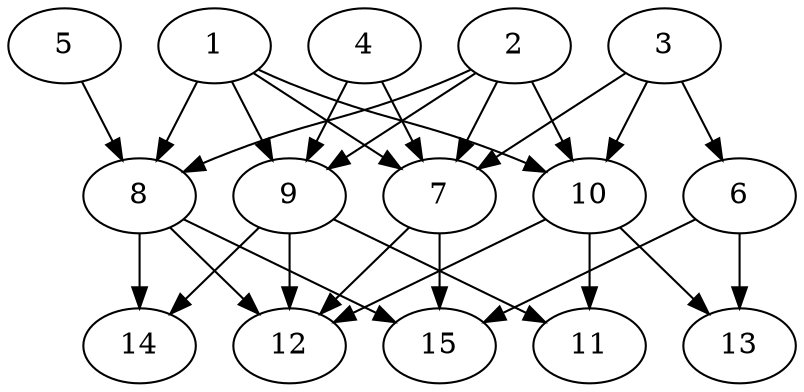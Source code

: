 // DAG automatically generated by daggen at Thu Oct  3 13:59:27 2019
// ./daggen --dot -n 15 --ccr 0.3 --fat 0.7 --regular 0.9 --density 0.9 --mindata 5242880 --maxdata 52428800 
digraph G {
  1 [size="46141440", alpha="0.02", expect_size="13842432"] 
  1 -> 7 [size ="13842432"]
  1 -> 8 [size ="13842432"]
  1 -> 9 [size ="13842432"]
  1 -> 10 [size ="13842432"]
  2 [size="97078613", alpha="0.18", expect_size="29123584"] 
  2 -> 7 [size ="29123584"]
  2 -> 8 [size ="29123584"]
  2 -> 9 [size ="29123584"]
  2 -> 10 [size ="29123584"]
  3 [size="146954240", alpha="0.09", expect_size="44086272"] 
  3 -> 6 [size ="44086272"]
  3 -> 7 [size ="44086272"]
  3 -> 10 [size ="44086272"]
  4 [size="132478293", alpha="0.02", expect_size="39743488"] 
  4 -> 7 [size ="39743488"]
  4 -> 9 [size ="39743488"]
  5 [size="124668587", alpha="0.15", expect_size="37400576"] 
  5 -> 8 [size ="37400576"]
  6 [size="164389547", alpha="0.00", expect_size="49316864"] 
  6 -> 13 [size ="49316864"]
  6 -> 15 [size ="49316864"]
  7 [size="110571520", alpha="0.14", expect_size="33171456"] 
  7 -> 12 [size ="33171456"]
  7 -> 15 [size ="33171456"]
  8 [size="169465173", alpha="0.17", expect_size="50839552"] 
  8 -> 12 [size ="50839552"]
  8 -> 14 [size ="50839552"]
  8 -> 15 [size ="50839552"]
  9 [size="66600960", alpha="0.03", expect_size="19980288"] 
  9 -> 11 [size ="19980288"]
  9 -> 12 [size ="19980288"]
  9 -> 14 [size ="19980288"]
  10 [size="109349547", alpha="0.06", expect_size="32804864"] 
  10 -> 11 [size ="32804864"]
  10 -> 12 [size ="32804864"]
  10 -> 13 [size ="32804864"]
  11 [size="61477547", alpha="0.09", expect_size="18443264"] 
  12 [size="73803093", alpha="0.18", expect_size="22140928"] 
  13 [size="55176533", alpha="0.07", expect_size="16552960"] 
  14 [size="126655147", alpha="0.09", expect_size="37996544"] 
  15 [size="142807040", alpha="0.08", expect_size="42842112"] 
}
